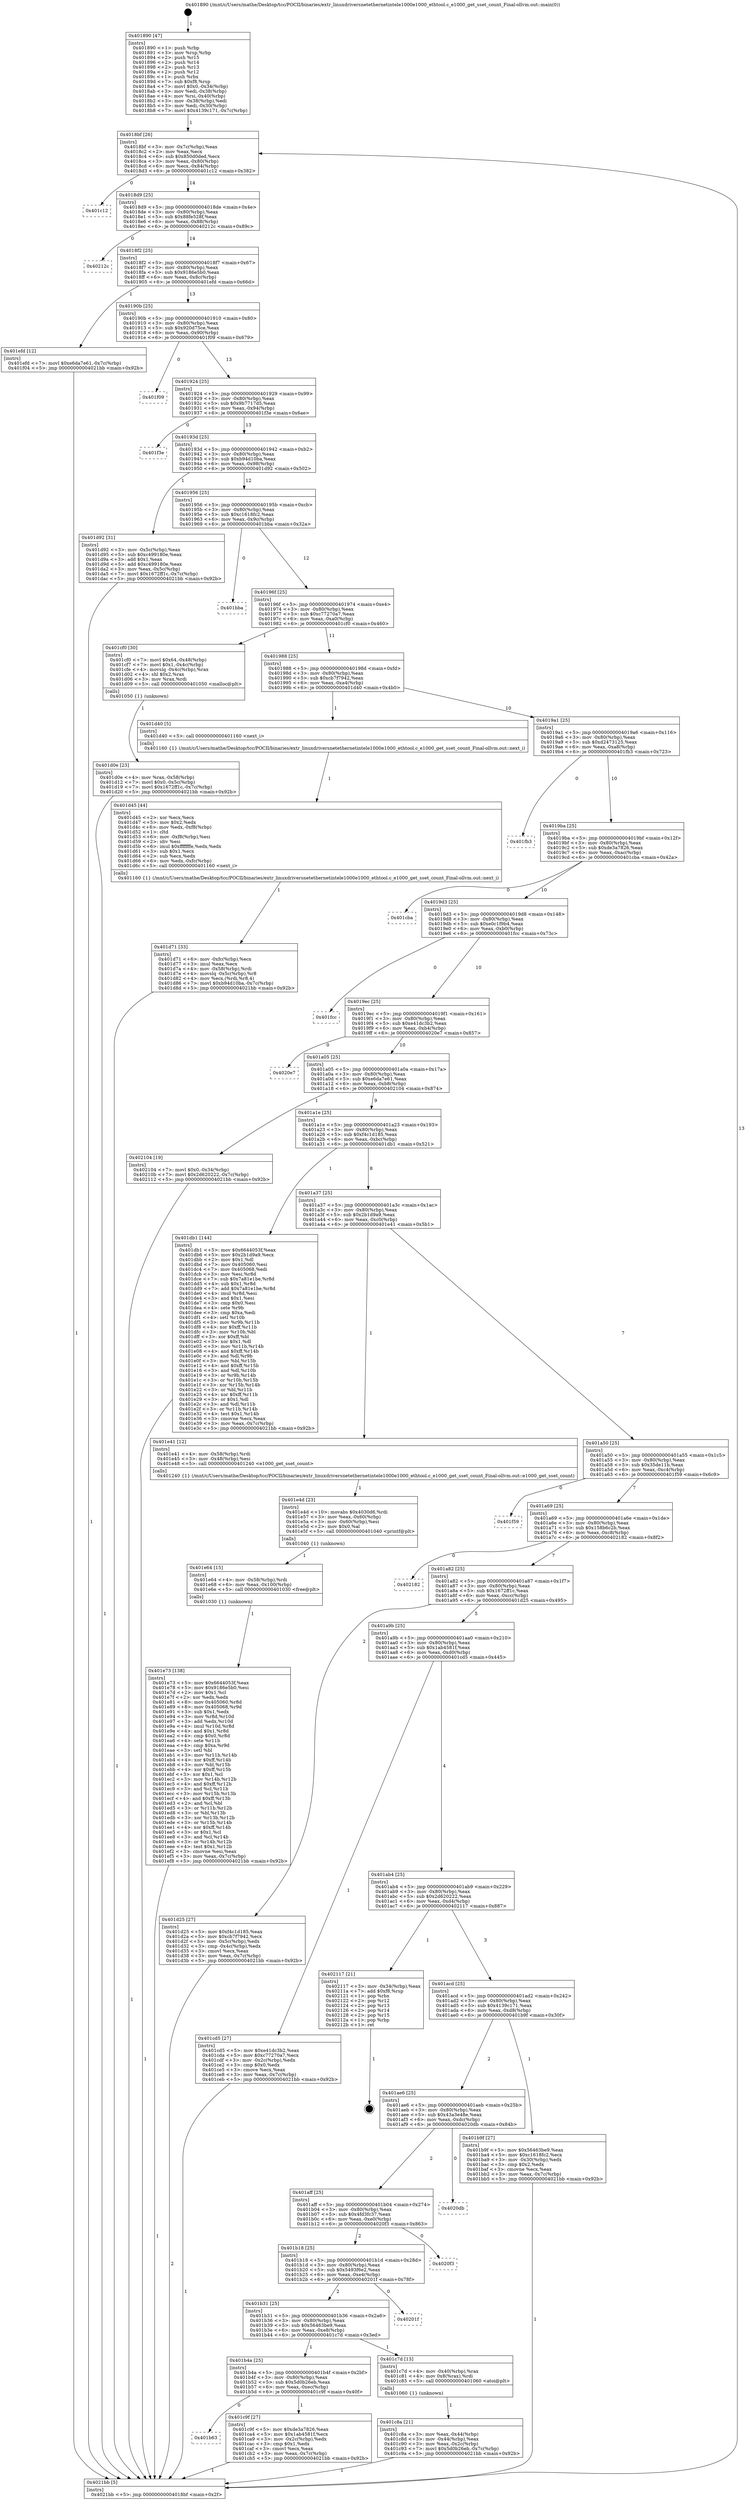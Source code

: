 digraph "0x401890" {
  label = "0x401890 (/mnt/c/Users/mathe/Desktop/tcc/POCII/binaries/extr_linuxdriversnetethernetintele1000e1000_ethtool.c_e1000_get_sset_count_Final-ollvm.out::main(0))"
  labelloc = "t"
  node[shape=record]

  Entry [label="",width=0.3,height=0.3,shape=circle,fillcolor=black,style=filled]
  "0x4018bf" [label="{
     0x4018bf [26]\l
     | [instrs]\l
     &nbsp;&nbsp;0x4018bf \<+3\>: mov -0x7c(%rbp),%eax\l
     &nbsp;&nbsp;0x4018c2 \<+2\>: mov %eax,%ecx\l
     &nbsp;&nbsp;0x4018c4 \<+6\>: sub $0x850d0ded,%ecx\l
     &nbsp;&nbsp;0x4018ca \<+3\>: mov %eax,-0x80(%rbp)\l
     &nbsp;&nbsp;0x4018cd \<+6\>: mov %ecx,-0x84(%rbp)\l
     &nbsp;&nbsp;0x4018d3 \<+6\>: je 0000000000401c12 \<main+0x382\>\l
  }"]
  "0x401c12" [label="{
     0x401c12\l
  }", style=dashed]
  "0x4018d9" [label="{
     0x4018d9 [25]\l
     | [instrs]\l
     &nbsp;&nbsp;0x4018d9 \<+5\>: jmp 00000000004018de \<main+0x4e\>\l
     &nbsp;&nbsp;0x4018de \<+3\>: mov -0x80(%rbp),%eax\l
     &nbsp;&nbsp;0x4018e1 \<+5\>: sub $0x88fe528f,%eax\l
     &nbsp;&nbsp;0x4018e6 \<+6\>: mov %eax,-0x88(%rbp)\l
     &nbsp;&nbsp;0x4018ec \<+6\>: je 000000000040212c \<main+0x89c\>\l
  }"]
  Exit [label="",width=0.3,height=0.3,shape=circle,fillcolor=black,style=filled,peripheries=2]
  "0x40212c" [label="{
     0x40212c\l
  }", style=dashed]
  "0x4018f2" [label="{
     0x4018f2 [25]\l
     | [instrs]\l
     &nbsp;&nbsp;0x4018f2 \<+5\>: jmp 00000000004018f7 \<main+0x67\>\l
     &nbsp;&nbsp;0x4018f7 \<+3\>: mov -0x80(%rbp),%eax\l
     &nbsp;&nbsp;0x4018fa \<+5\>: sub $0x9186e5b0,%eax\l
     &nbsp;&nbsp;0x4018ff \<+6\>: mov %eax,-0x8c(%rbp)\l
     &nbsp;&nbsp;0x401905 \<+6\>: je 0000000000401efd \<main+0x66d\>\l
  }"]
  "0x401e73" [label="{
     0x401e73 [138]\l
     | [instrs]\l
     &nbsp;&nbsp;0x401e73 \<+5\>: mov $0x6644053f,%eax\l
     &nbsp;&nbsp;0x401e78 \<+5\>: mov $0x9186e5b0,%esi\l
     &nbsp;&nbsp;0x401e7d \<+2\>: mov $0x1,%cl\l
     &nbsp;&nbsp;0x401e7f \<+2\>: xor %edx,%edx\l
     &nbsp;&nbsp;0x401e81 \<+8\>: mov 0x405060,%r8d\l
     &nbsp;&nbsp;0x401e89 \<+8\>: mov 0x405068,%r9d\l
     &nbsp;&nbsp;0x401e91 \<+3\>: sub $0x1,%edx\l
     &nbsp;&nbsp;0x401e94 \<+3\>: mov %r8d,%r10d\l
     &nbsp;&nbsp;0x401e97 \<+3\>: add %edx,%r10d\l
     &nbsp;&nbsp;0x401e9a \<+4\>: imul %r10d,%r8d\l
     &nbsp;&nbsp;0x401e9e \<+4\>: and $0x1,%r8d\l
     &nbsp;&nbsp;0x401ea2 \<+4\>: cmp $0x0,%r8d\l
     &nbsp;&nbsp;0x401ea6 \<+4\>: sete %r11b\l
     &nbsp;&nbsp;0x401eaa \<+4\>: cmp $0xa,%r9d\l
     &nbsp;&nbsp;0x401eae \<+3\>: setl %bl\l
     &nbsp;&nbsp;0x401eb1 \<+3\>: mov %r11b,%r14b\l
     &nbsp;&nbsp;0x401eb4 \<+4\>: xor $0xff,%r14b\l
     &nbsp;&nbsp;0x401eb8 \<+3\>: mov %bl,%r15b\l
     &nbsp;&nbsp;0x401ebb \<+4\>: xor $0xff,%r15b\l
     &nbsp;&nbsp;0x401ebf \<+3\>: xor $0x1,%cl\l
     &nbsp;&nbsp;0x401ec2 \<+3\>: mov %r14b,%r12b\l
     &nbsp;&nbsp;0x401ec5 \<+4\>: and $0xff,%r12b\l
     &nbsp;&nbsp;0x401ec9 \<+3\>: and %cl,%r11b\l
     &nbsp;&nbsp;0x401ecc \<+3\>: mov %r15b,%r13b\l
     &nbsp;&nbsp;0x401ecf \<+4\>: and $0xff,%r13b\l
     &nbsp;&nbsp;0x401ed3 \<+2\>: and %cl,%bl\l
     &nbsp;&nbsp;0x401ed5 \<+3\>: or %r11b,%r12b\l
     &nbsp;&nbsp;0x401ed8 \<+3\>: or %bl,%r13b\l
     &nbsp;&nbsp;0x401edb \<+3\>: xor %r13b,%r12b\l
     &nbsp;&nbsp;0x401ede \<+3\>: or %r15b,%r14b\l
     &nbsp;&nbsp;0x401ee1 \<+4\>: xor $0xff,%r14b\l
     &nbsp;&nbsp;0x401ee5 \<+3\>: or $0x1,%cl\l
     &nbsp;&nbsp;0x401ee8 \<+3\>: and %cl,%r14b\l
     &nbsp;&nbsp;0x401eeb \<+3\>: or %r14b,%r12b\l
     &nbsp;&nbsp;0x401eee \<+4\>: test $0x1,%r12b\l
     &nbsp;&nbsp;0x401ef2 \<+3\>: cmovne %esi,%eax\l
     &nbsp;&nbsp;0x401ef5 \<+3\>: mov %eax,-0x7c(%rbp)\l
     &nbsp;&nbsp;0x401ef8 \<+5\>: jmp 00000000004021bb \<main+0x92b\>\l
  }"]
  "0x401efd" [label="{
     0x401efd [12]\l
     | [instrs]\l
     &nbsp;&nbsp;0x401efd \<+7\>: movl $0xe6da7e61,-0x7c(%rbp)\l
     &nbsp;&nbsp;0x401f04 \<+5\>: jmp 00000000004021bb \<main+0x92b\>\l
  }"]
  "0x40190b" [label="{
     0x40190b [25]\l
     | [instrs]\l
     &nbsp;&nbsp;0x40190b \<+5\>: jmp 0000000000401910 \<main+0x80\>\l
     &nbsp;&nbsp;0x401910 \<+3\>: mov -0x80(%rbp),%eax\l
     &nbsp;&nbsp;0x401913 \<+5\>: sub $0x920d75ce,%eax\l
     &nbsp;&nbsp;0x401918 \<+6\>: mov %eax,-0x90(%rbp)\l
     &nbsp;&nbsp;0x40191e \<+6\>: je 0000000000401f09 \<main+0x679\>\l
  }"]
  "0x401e64" [label="{
     0x401e64 [15]\l
     | [instrs]\l
     &nbsp;&nbsp;0x401e64 \<+4\>: mov -0x58(%rbp),%rdi\l
     &nbsp;&nbsp;0x401e68 \<+6\>: mov %eax,-0x100(%rbp)\l
     &nbsp;&nbsp;0x401e6e \<+5\>: call 0000000000401030 \<free@plt\>\l
     | [calls]\l
     &nbsp;&nbsp;0x401030 \{1\} (unknown)\l
  }"]
  "0x401f09" [label="{
     0x401f09\l
  }", style=dashed]
  "0x401924" [label="{
     0x401924 [25]\l
     | [instrs]\l
     &nbsp;&nbsp;0x401924 \<+5\>: jmp 0000000000401929 \<main+0x99\>\l
     &nbsp;&nbsp;0x401929 \<+3\>: mov -0x80(%rbp),%eax\l
     &nbsp;&nbsp;0x40192c \<+5\>: sub $0x9b7717d5,%eax\l
     &nbsp;&nbsp;0x401931 \<+6\>: mov %eax,-0x94(%rbp)\l
     &nbsp;&nbsp;0x401937 \<+6\>: je 0000000000401f3e \<main+0x6ae\>\l
  }"]
  "0x401e4d" [label="{
     0x401e4d [23]\l
     | [instrs]\l
     &nbsp;&nbsp;0x401e4d \<+10\>: movabs $0x4030d6,%rdi\l
     &nbsp;&nbsp;0x401e57 \<+3\>: mov %eax,-0x60(%rbp)\l
     &nbsp;&nbsp;0x401e5a \<+3\>: mov -0x60(%rbp),%esi\l
     &nbsp;&nbsp;0x401e5d \<+2\>: mov $0x0,%al\l
     &nbsp;&nbsp;0x401e5f \<+5\>: call 0000000000401040 \<printf@plt\>\l
     | [calls]\l
     &nbsp;&nbsp;0x401040 \{1\} (unknown)\l
  }"]
  "0x401f3e" [label="{
     0x401f3e\l
  }", style=dashed]
  "0x40193d" [label="{
     0x40193d [25]\l
     | [instrs]\l
     &nbsp;&nbsp;0x40193d \<+5\>: jmp 0000000000401942 \<main+0xb2\>\l
     &nbsp;&nbsp;0x401942 \<+3\>: mov -0x80(%rbp),%eax\l
     &nbsp;&nbsp;0x401945 \<+5\>: sub $0xb94d10ba,%eax\l
     &nbsp;&nbsp;0x40194a \<+6\>: mov %eax,-0x98(%rbp)\l
     &nbsp;&nbsp;0x401950 \<+6\>: je 0000000000401d92 \<main+0x502\>\l
  }"]
  "0x401d71" [label="{
     0x401d71 [33]\l
     | [instrs]\l
     &nbsp;&nbsp;0x401d71 \<+6\>: mov -0xfc(%rbp),%ecx\l
     &nbsp;&nbsp;0x401d77 \<+3\>: imul %eax,%ecx\l
     &nbsp;&nbsp;0x401d7a \<+4\>: mov -0x58(%rbp),%rdi\l
     &nbsp;&nbsp;0x401d7e \<+4\>: movslq -0x5c(%rbp),%r8\l
     &nbsp;&nbsp;0x401d82 \<+4\>: mov %ecx,(%rdi,%r8,4)\l
     &nbsp;&nbsp;0x401d86 \<+7\>: movl $0xb94d10ba,-0x7c(%rbp)\l
     &nbsp;&nbsp;0x401d8d \<+5\>: jmp 00000000004021bb \<main+0x92b\>\l
  }"]
  "0x401d92" [label="{
     0x401d92 [31]\l
     | [instrs]\l
     &nbsp;&nbsp;0x401d92 \<+3\>: mov -0x5c(%rbp),%eax\l
     &nbsp;&nbsp;0x401d95 \<+5\>: sub $0xc499180e,%eax\l
     &nbsp;&nbsp;0x401d9a \<+3\>: add $0x1,%eax\l
     &nbsp;&nbsp;0x401d9d \<+5\>: add $0xc499180e,%eax\l
     &nbsp;&nbsp;0x401da2 \<+3\>: mov %eax,-0x5c(%rbp)\l
     &nbsp;&nbsp;0x401da5 \<+7\>: movl $0x1672ff1c,-0x7c(%rbp)\l
     &nbsp;&nbsp;0x401dac \<+5\>: jmp 00000000004021bb \<main+0x92b\>\l
  }"]
  "0x401956" [label="{
     0x401956 [25]\l
     | [instrs]\l
     &nbsp;&nbsp;0x401956 \<+5\>: jmp 000000000040195b \<main+0xcb\>\l
     &nbsp;&nbsp;0x40195b \<+3\>: mov -0x80(%rbp),%eax\l
     &nbsp;&nbsp;0x40195e \<+5\>: sub $0xc1618fc2,%eax\l
     &nbsp;&nbsp;0x401963 \<+6\>: mov %eax,-0x9c(%rbp)\l
     &nbsp;&nbsp;0x401969 \<+6\>: je 0000000000401bba \<main+0x32a\>\l
  }"]
  "0x401d45" [label="{
     0x401d45 [44]\l
     | [instrs]\l
     &nbsp;&nbsp;0x401d45 \<+2\>: xor %ecx,%ecx\l
     &nbsp;&nbsp;0x401d47 \<+5\>: mov $0x2,%edx\l
     &nbsp;&nbsp;0x401d4c \<+6\>: mov %edx,-0xf8(%rbp)\l
     &nbsp;&nbsp;0x401d52 \<+1\>: cltd\l
     &nbsp;&nbsp;0x401d53 \<+6\>: mov -0xf8(%rbp),%esi\l
     &nbsp;&nbsp;0x401d59 \<+2\>: idiv %esi\l
     &nbsp;&nbsp;0x401d5b \<+6\>: imul $0xfffffffe,%edx,%edx\l
     &nbsp;&nbsp;0x401d61 \<+3\>: sub $0x1,%ecx\l
     &nbsp;&nbsp;0x401d64 \<+2\>: sub %ecx,%edx\l
     &nbsp;&nbsp;0x401d66 \<+6\>: mov %edx,-0xfc(%rbp)\l
     &nbsp;&nbsp;0x401d6c \<+5\>: call 0000000000401160 \<next_i\>\l
     | [calls]\l
     &nbsp;&nbsp;0x401160 \{1\} (/mnt/c/Users/mathe/Desktop/tcc/POCII/binaries/extr_linuxdriversnetethernetintele1000e1000_ethtool.c_e1000_get_sset_count_Final-ollvm.out::next_i)\l
  }"]
  "0x401bba" [label="{
     0x401bba\l
  }", style=dashed]
  "0x40196f" [label="{
     0x40196f [25]\l
     | [instrs]\l
     &nbsp;&nbsp;0x40196f \<+5\>: jmp 0000000000401974 \<main+0xe4\>\l
     &nbsp;&nbsp;0x401974 \<+3\>: mov -0x80(%rbp),%eax\l
     &nbsp;&nbsp;0x401977 \<+5\>: sub $0xc77270a7,%eax\l
     &nbsp;&nbsp;0x40197c \<+6\>: mov %eax,-0xa0(%rbp)\l
     &nbsp;&nbsp;0x401982 \<+6\>: je 0000000000401cf0 \<main+0x460\>\l
  }"]
  "0x401d0e" [label="{
     0x401d0e [23]\l
     | [instrs]\l
     &nbsp;&nbsp;0x401d0e \<+4\>: mov %rax,-0x58(%rbp)\l
     &nbsp;&nbsp;0x401d12 \<+7\>: movl $0x0,-0x5c(%rbp)\l
     &nbsp;&nbsp;0x401d19 \<+7\>: movl $0x1672ff1c,-0x7c(%rbp)\l
     &nbsp;&nbsp;0x401d20 \<+5\>: jmp 00000000004021bb \<main+0x92b\>\l
  }"]
  "0x401cf0" [label="{
     0x401cf0 [30]\l
     | [instrs]\l
     &nbsp;&nbsp;0x401cf0 \<+7\>: movl $0x64,-0x48(%rbp)\l
     &nbsp;&nbsp;0x401cf7 \<+7\>: movl $0x1,-0x4c(%rbp)\l
     &nbsp;&nbsp;0x401cfe \<+4\>: movslq -0x4c(%rbp),%rax\l
     &nbsp;&nbsp;0x401d02 \<+4\>: shl $0x2,%rax\l
     &nbsp;&nbsp;0x401d06 \<+3\>: mov %rax,%rdi\l
     &nbsp;&nbsp;0x401d09 \<+5\>: call 0000000000401050 \<malloc@plt\>\l
     | [calls]\l
     &nbsp;&nbsp;0x401050 \{1\} (unknown)\l
  }"]
  "0x401988" [label="{
     0x401988 [25]\l
     | [instrs]\l
     &nbsp;&nbsp;0x401988 \<+5\>: jmp 000000000040198d \<main+0xfd\>\l
     &nbsp;&nbsp;0x40198d \<+3\>: mov -0x80(%rbp),%eax\l
     &nbsp;&nbsp;0x401990 \<+5\>: sub $0xcb7f7942,%eax\l
     &nbsp;&nbsp;0x401995 \<+6\>: mov %eax,-0xa4(%rbp)\l
     &nbsp;&nbsp;0x40199b \<+6\>: je 0000000000401d40 \<main+0x4b0\>\l
  }"]
  "0x401b63" [label="{
     0x401b63\l
  }", style=dashed]
  "0x401d40" [label="{
     0x401d40 [5]\l
     | [instrs]\l
     &nbsp;&nbsp;0x401d40 \<+5\>: call 0000000000401160 \<next_i\>\l
     | [calls]\l
     &nbsp;&nbsp;0x401160 \{1\} (/mnt/c/Users/mathe/Desktop/tcc/POCII/binaries/extr_linuxdriversnetethernetintele1000e1000_ethtool.c_e1000_get_sset_count_Final-ollvm.out::next_i)\l
  }"]
  "0x4019a1" [label="{
     0x4019a1 [25]\l
     | [instrs]\l
     &nbsp;&nbsp;0x4019a1 \<+5\>: jmp 00000000004019a6 \<main+0x116\>\l
     &nbsp;&nbsp;0x4019a6 \<+3\>: mov -0x80(%rbp),%eax\l
     &nbsp;&nbsp;0x4019a9 \<+5\>: sub $0xd2473125,%eax\l
     &nbsp;&nbsp;0x4019ae \<+6\>: mov %eax,-0xa8(%rbp)\l
     &nbsp;&nbsp;0x4019b4 \<+6\>: je 0000000000401fb3 \<main+0x723\>\l
  }"]
  "0x401c9f" [label="{
     0x401c9f [27]\l
     | [instrs]\l
     &nbsp;&nbsp;0x401c9f \<+5\>: mov $0xde3a7826,%eax\l
     &nbsp;&nbsp;0x401ca4 \<+5\>: mov $0x1ab4581f,%ecx\l
     &nbsp;&nbsp;0x401ca9 \<+3\>: mov -0x2c(%rbp),%edx\l
     &nbsp;&nbsp;0x401cac \<+3\>: cmp $0x1,%edx\l
     &nbsp;&nbsp;0x401caf \<+3\>: cmovl %ecx,%eax\l
     &nbsp;&nbsp;0x401cb2 \<+3\>: mov %eax,-0x7c(%rbp)\l
     &nbsp;&nbsp;0x401cb5 \<+5\>: jmp 00000000004021bb \<main+0x92b\>\l
  }"]
  "0x401fb3" [label="{
     0x401fb3\l
  }", style=dashed]
  "0x4019ba" [label="{
     0x4019ba [25]\l
     | [instrs]\l
     &nbsp;&nbsp;0x4019ba \<+5\>: jmp 00000000004019bf \<main+0x12f\>\l
     &nbsp;&nbsp;0x4019bf \<+3\>: mov -0x80(%rbp),%eax\l
     &nbsp;&nbsp;0x4019c2 \<+5\>: sub $0xde3a7826,%eax\l
     &nbsp;&nbsp;0x4019c7 \<+6\>: mov %eax,-0xac(%rbp)\l
     &nbsp;&nbsp;0x4019cd \<+6\>: je 0000000000401cba \<main+0x42a\>\l
  }"]
  "0x401c8a" [label="{
     0x401c8a [21]\l
     | [instrs]\l
     &nbsp;&nbsp;0x401c8a \<+3\>: mov %eax,-0x44(%rbp)\l
     &nbsp;&nbsp;0x401c8d \<+3\>: mov -0x44(%rbp),%eax\l
     &nbsp;&nbsp;0x401c90 \<+3\>: mov %eax,-0x2c(%rbp)\l
     &nbsp;&nbsp;0x401c93 \<+7\>: movl $0x5d0b26eb,-0x7c(%rbp)\l
     &nbsp;&nbsp;0x401c9a \<+5\>: jmp 00000000004021bb \<main+0x92b\>\l
  }"]
  "0x401cba" [label="{
     0x401cba\l
  }", style=dashed]
  "0x4019d3" [label="{
     0x4019d3 [25]\l
     | [instrs]\l
     &nbsp;&nbsp;0x4019d3 \<+5\>: jmp 00000000004019d8 \<main+0x148\>\l
     &nbsp;&nbsp;0x4019d8 \<+3\>: mov -0x80(%rbp),%eax\l
     &nbsp;&nbsp;0x4019db \<+5\>: sub $0xe0c1f9b4,%eax\l
     &nbsp;&nbsp;0x4019e0 \<+6\>: mov %eax,-0xb0(%rbp)\l
     &nbsp;&nbsp;0x4019e6 \<+6\>: je 0000000000401fcc \<main+0x73c\>\l
  }"]
  "0x401b4a" [label="{
     0x401b4a [25]\l
     | [instrs]\l
     &nbsp;&nbsp;0x401b4a \<+5\>: jmp 0000000000401b4f \<main+0x2bf\>\l
     &nbsp;&nbsp;0x401b4f \<+3\>: mov -0x80(%rbp),%eax\l
     &nbsp;&nbsp;0x401b52 \<+5\>: sub $0x5d0b26eb,%eax\l
     &nbsp;&nbsp;0x401b57 \<+6\>: mov %eax,-0xec(%rbp)\l
     &nbsp;&nbsp;0x401b5d \<+6\>: je 0000000000401c9f \<main+0x40f\>\l
  }"]
  "0x401fcc" [label="{
     0x401fcc\l
  }", style=dashed]
  "0x4019ec" [label="{
     0x4019ec [25]\l
     | [instrs]\l
     &nbsp;&nbsp;0x4019ec \<+5\>: jmp 00000000004019f1 \<main+0x161\>\l
     &nbsp;&nbsp;0x4019f1 \<+3\>: mov -0x80(%rbp),%eax\l
     &nbsp;&nbsp;0x4019f4 \<+5\>: sub $0xe41dc3b2,%eax\l
     &nbsp;&nbsp;0x4019f9 \<+6\>: mov %eax,-0xb4(%rbp)\l
     &nbsp;&nbsp;0x4019ff \<+6\>: je 00000000004020e7 \<main+0x857\>\l
  }"]
  "0x401c7d" [label="{
     0x401c7d [13]\l
     | [instrs]\l
     &nbsp;&nbsp;0x401c7d \<+4\>: mov -0x40(%rbp),%rax\l
     &nbsp;&nbsp;0x401c81 \<+4\>: mov 0x8(%rax),%rdi\l
     &nbsp;&nbsp;0x401c85 \<+5\>: call 0000000000401060 \<atoi@plt\>\l
     | [calls]\l
     &nbsp;&nbsp;0x401060 \{1\} (unknown)\l
  }"]
  "0x4020e7" [label="{
     0x4020e7\l
  }", style=dashed]
  "0x401a05" [label="{
     0x401a05 [25]\l
     | [instrs]\l
     &nbsp;&nbsp;0x401a05 \<+5\>: jmp 0000000000401a0a \<main+0x17a\>\l
     &nbsp;&nbsp;0x401a0a \<+3\>: mov -0x80(%rbp),%eax\l
     &nbsp;&nbsp;0x401a0d \<+5\>: sub $0xe6da7e61,%eax\l
     &nbsp;&nbsp;0x401a12 \<+6\>: mov %eax,-0xb8(%rbp)\l
     &nbsp;&nbsp;0x401a18 \<+6\>: je 0000000000402104 \<main+0x874\>\l
  }"]
  "0x401b31" [label="{
     0x401b31 [25]\l
     | [instrs]\l
     &nbsp;&nbsp;0x401b31 \<+5\>: jmp 0000000000401b36 \<main+0x2a6\>\l
     &nbsp;&nbsp;0x401b36 \<+3\>: mov -0x80(%rbp),%eax\l
     &nbsp;&nbsp;0x401b39 \<+5\>: sub $0x56463be9,%eax\l
     &nbsp;&nbsp;0x401b3e \<+6\>: mov %eax,-0xe8(%rbp)\l
     &nbsp;&nbsp;0x401b44 \<+6\>: je 0000000000401c7d \<main+0x3ed\>\l
  }"]
  "0x402104" [label="{
     0x402104 [19]\l
     | [instrs]\l
     &nbsp;&nbsp;0x402104 \<+7\>: movl $0x0,-0x34(%rbp)\l
     &nbsp;&nbsp;0x40210b \<+7\>: movl $0x2d620222,-0x7c(%rbp)\l
     &nbsp;&nbsp;0x402112 \<+5\>: jmp 00000000004021bb \<main+0x92b\>\l
  }"]
  "0x401a1e" [label="{
     0x401a1e [25]\l
     | [instrs]\l
     &nbsp;&nbsp;0x401a1e \<+5\>: jmp 0000000000401a23 \<main+0x193\>\l
     &nbsp;&nbsp;0x401a23 \<+3\>: mov -0x80(%rbp),%eax\l
     &nbsp;&nbsp;0x401a26 \<+5\>: sub $0xf4c1d185,%eax\l
     &nbsp;&nbsp;0x401a2b \<+6\>: mov %eax,-0xbc(%rbp)\l
     &nbsp;&nbsp;0x401a31 \<+6\>: je 0000000000401db1 \<main+0x521\>\l
  }"]
  "0x40201f" [label="{
     0x40201f\l
  }", style=dashed]
  "0x401db1" [label="{
     0x401db1 [144]\l
     | [instrs]\l
     &nbsp;&nbsp;0x401db1 \<+5\>: mov $0x6644053f,%eax\l
     &nbsp;&nbsp;0x401db6 \<+5\>: mov $0x2b1d9a9,%ecx\l
     &nbsp;&nbsp;0x401dbb \<+2\>: mov $0x1,%dl\l
     &nbsp;&nbsp;0x401dbd \<+7\>: mov 0x405060,%esi\l
     &nbsp;&nbsp;0x401dc4 \<+7\>: mov 0x405068,%edi\l
     &nbsp;&nbsp;0x401dcb \<+3\>: mov %esi,%r8d\l
     &nbsp;&nbsp;0x401dce \<+7\>: sub $0x7a81e1be,%r8d\l
     &nbsp;&nbsp;0x401dd5 \<+4\>: sub $0x1,%r8d\l
     &nbsp;&nbsp;0x401dd9 \<+7\>: add $0x7a81e1be,%r8d\l
     &nbsp;&nbsp;0x401de0 \<+4\>: imul %r8d,%esi\l
     &nbsp;&nbsp;0x401de4 \<+3\>: and $0x1,%esi\l
     &nbsp;&nbsp;0x401de7 \<+3\>: cmp $0x0,%esi\l
     &nbsp;&nbsp;0x401dea \<+4\>: sete %r9b\l
     &nbsp;&nbsp;0x401dee \<+3\>: cmp $0xa,%edi\l
     &nbsp;&nbsp;0x401df1 \<+4\>: setl %r10b\l
     &nbsp;&nbsp;0x401df5 \<+3\>: mov %r9b,%r11b\l
     &nbsp;&nbsp;0x401df8 \<+4\>: xor $0xff,%r11b\l
     &nbsp;&nbsp;0x401dfc \<+3\>: mov %r10b,%bl\l
     &nbsp;&nbsp;0x401dff \<+3\>: xor $0xff,%bl\l
     &nbsp;&nbsp;0x401e02 \<+3\>: xor $0x1,%dl\l
     &nbsp;&nbsp;0x401e05 \<+3\>: mov %r11b,%r14b\l
     &nbsp;&nbsp;0x401e08 \<+4\>: and $0xff,%r14b\l
     &nbsp;&nbsp;0x401e0c \<+3\>: and %dl,%r9b\l
     &nbsp;&nbsp;0x401e0f \<+3\>: mov %bl,%r15b\l
     &nbsp;&nbsp;0x401e12 \<+4\>: and $0xff,%r15b\l
     &nbsp;&nbsp;0x401e16 \<+3\>: and %dl,%r10b\l
     &nbsp;&nbsp;0x401e19 \<+3\>: or %r9b,%r14b\l
     &nbsp;&nbsp;0x401e1c \<+3\>: or %r10b,%r15b\l
     &nbsp;&nbsp;0x401e1f \<+3\>: xor %r15b,%r14b\l
     &nbsp;&nbsp;0x401e22 \<+3\>: or %bl,%r11b\l
     &nbsp;&nbsp;0x401e25 \<+4\>: xor $0xff,%r11b\l
     &nbsp;&nbsp;0x401e29 \<+3\>: or $0x1,%dl\l
     &nbsp;&nbsp;0x401e2c \<+3\>: and %dl,%r11b\l
     &nbsp;&nbsp;0x401e2f \<+3\>: or %r11b,%r14b\l
     &nbsp;&nbsp;0x401e32 \<+4\>: test $0x1,%r14b\l
     &nbsp;&nbsp;0x401e36 \<+3\>: cmovne %ecx,%eax\l
     &nbsp;&nbsp;0x401e39 \<+3\>: mov %eax,-0x7c(%rbp)\l
     &nbsp;&nbsp;0x401e3c \<+5\>: jmp 00000000004021bb \<main+0x92b\>\l
  }"]
  "0x401a37" [label="{
     0x401a37 [25]\l
     | [instrs]\l
     &nbsp;&nbsp;0x401a37 \<+5\>: jmp 0000000000401a3c \<main+0x1ac\>\l
     &nbsp;&nbsp;0x401a3c \<+3\>: mov -0x80(%rbp),%eax\l
     &nbsp;&nbsp;0x401a3f \<+5\>: sub $0x2b1d9a9,%eax\l
     &nbsp;&nbsp;0x401a44 \<+6\>: mov %eax,-0xc0(%rbp)\l
     &nbsp;&nbsp;0x401a4a \<+6\>: je 0000000000401e41 \<main+0x5b1\>\l
  }"]
  "0x401b18" [label="{
     0x401b18 [25]\l
     | [instrs]\l
     &nbsp;&nbsp;0x401b18 \<+5\>: jmp 0000000000401b1d \<main+0x28d\>\l
     &nbsp;&nbsp;0x401b1d \<+3\>: mov -0x80(%rbp),%eax\l
     &nbsp;&nbsp;0x401b20 \<+5\>: sub $0x5493f6e2,%eax\l
     &nbsp;&nbsp;0x401b25 \<+6\>: mov %eax,-0xe4(%rbp)\l
     &nbsp;&nbsp;0x401b2b \<+6\>: je 000000000040201f \<main+0x78f\>\l
  }"]
  "0x401e41" [label="{
     0x401e41 [12]\l
     | [instrs]\l
     &nbsp;&nbsp;0x401e41 \<+4\>: mov -0x58(%rbp),%rdi\l
     &nbsp;&nbsp;0x401e45 \<+3\>: mov -0x48(%rbp),%esi\l
     &nbsp;&nbsp;0x401e48 \<+5\>: call 0000000000401240 \<e1000_get_sset_count\>\l
     | [calls]\l
     &nbsp;&nbsp;0x401240 \{1\} (/mnt/c/Users/mathe/Desktop/tcc/POCII/binaries/extr_linuxdriversnetethernetintele1000e1000_ethtool.c_e1000_get_sset_count_Final-ollvm.out::e1000_get_sset_count)\l
  }"]
  "0x401a50" [label="{
     0x401a50 [25]\l
     | [instrs]\l
     &nbsp;&nbsp;0x401a50 \<+5\>: jmp 0000000000401a55 \<main+0x1c5\>\l
     &nbsp;&nbsp;0x401a55 \<+3\>: mov -0x80(%rbp),%eax\l
     &nbsp;&nbsp;0x401a58 \<+5\>: sub $0x35de11b,%eax\l
     &nbsp;&nbsp;0x401a5d \<+6\>: mov %eax,-0xc4(%rbp)\l
     &nbsp;&nbsp;0x401a63 \<+6\>: je 0000000000401f59 \<main+0x6c9\>\l
  }"]
  "0x4020f3" [label="{
     0x4020f3\l
  }", style=dashed]
  "0x401f59" [label="{
     0x401f59\l
  }", style=dashed]
  "0x401a69" [label="{
     0x401a69 [25]\l
     | [instrs]\l
     &nbsp;&nbsp;0x401a69 \<+5\>: jmp 0000000000401a6e \<main+0x1de\>\l
     &nbsp;&nbsp;0x401a6e \<+3\>: mov -0x80(%rbp),%eax\l
     &nbsp;&nbsp;0x401a71 \<+5\>: sub $0x158b6c2b,%eax\l
     &nbsp;&nbsp;0x401a76 \<+6\>: mov %eax,-0xc8(%rbp)\l
     &nbsp;&nbsp;0x401a7c \<+6\>: je 0000000000402182 \<main+0x8f2\>\l
  }"]
  "0x401aff" [label="{
     0x401aff [25]\l
     | [instrs]\l
     &nbsp;&nbsp;0x401aff \<+5\>: jmp 0000000000401b04 \<main+0x274\>\l
     &nbsp;&nbsp;0x401b04 \<+3\>: mov -0x80(%rbp),%eax\l
     &nbsp;&nbsp;0x401b07 \<+5\>: sub $0x4fd3fc37,%eax\l
     &nbsp;&nbsp;0x401b0c \<+6\>: mov %eax,-0xe0(%rbp)\l
     &nbsp;&nbsp;0x401b12 \<+6\>: je 00000000004020f3 \<main+0x863\>\l
  }"]
  "0x402182" [label="{
     0x402182\l
  }", style=dashed]
  "0x401a82" [label="{
     0x401a82 [25]\l
     | [instrs]\l
     &nbsp;&nbsp;0x401a82 \<+5\>: jmp 0000000000401a87 \<main+0x1f7\>\l
     &nbsp;&nbsp;0x401a87 \<+3\>: mov -0x80(%rbp),%eax\l
     &nbsp;&nbsp;0x401a8a \<+5\>: sub $0x1672ff1c,%eax\l
     &nbsp;&nbsp;0x401a8f \<+6\>: mov %eax,-0xcc(%rbp)\l
     &nbsp;&nbsp;0x401a95 \<+6\>: je 0000000000401d25 \<main+0x495\>\l
  }"]
  "0x4020db" [label="{
     0x4020db\l
  }", style=dashed]
  "0x401d25" [label="{
     0x401d25 [27]\l
     | [instrs]\l
     &nbsp;&nbsp;0x401d25 \<+5\>: mov $0xf4c1d185,%eax\l
     &nbsp;&nbsp;0x401d2a \<+5\>: mov $0xcb7f7942,%ecx\l
     &nbsp;&nbsp;0x401d2f \<+3\>: mov -0x5c(%rbp),%edx\l
     &nbsp;&nbsp;0x401d32 \<+3\>: cmp -0x4c(%rbp),%edx\l
     &nbsp;&nbsp;0x401d35 \<+3\>: cmovl %ecx,%eax\l
     &nbsp;&nbsp;0x401d38 \<+3\>: mov %eax,-0x7c(%rbp)\l
     &nbsp;&nbsp;0x401d3b \<+5\>: jmp 00000000004021bb \<main+0x92b\>\l
  }"]
  "0x401a9b" [label="{
     0x401a9b [25]\l
     | [instrs]\l
     &nbsp;&nbsp;0x401a9b \<+5\>: jmp 0000000000401aa0 \<main+0x210\>\l
     &nbsp;&nbsp;0x401aa0 \<+3\>: mov -0x80(%rbp),%eax\l
     &nbsp;&nbsp;0x401aa3 \<+5\>: sub $0x1ab4581f,%eax\l
     &nbsp;&nbsp;0x401aa8 \<+6\>: mov %eax,-0xd0(%rbp)\l
     &nbsp;&nbsp;0x401aae \<+6\>: je 0000000000401cd5 \<main+0x445\>\l
  }"]
  "0x401890" [label="{
     0x401890 [47]\l
     | [instrs]\l
     &nbsp;&nbsp;0x401890 \<+1\>: push %rbp\l
     &nbsp;&nbsp;0x401891 \<+3\>: mov %rsp,%rbp\l
     &nbsp;&nbsp;0x401894 \<+2\>: push %r15\l
     &nbsp;&nbsp;0x401896 \<+2\>: push %r14\l
     &nbsp;&nbsp;0x401898 \<+2\>: push %r13\l
     &nbsp;&nbsp;0x40189a \<+2\>: push %r12\l
     &nbsp;&nbsp;0x40189c \<+1\>: push %rbx\l
     &nbsp;&nbsp;0x40189d \<+7\>: sub $0xf8,%rsp\l
     &nbsp;&nbsp;0x4018a4 \<+7\>: movl $0x0,-0x34(%rbp)\l
     &nbsp;&nbsp;0x4018ab \<+3\>: mov %edi,-0x38(%rbp)\l
     &nbsp;&nbsp;0x4018ae \<+4\>: mov %rsi,-0x40(%rbp)\l
     &nbsp;&nbsp;0x4018b2 \<+3\>: mov -0x38(%rbp),%edi\l
     &nbsp;&nbsp;0x4018b5 \<+3\>: mov %edi,-0x30(%rbp)\l
     &nbsp;&nbsp;0x4018b8 \<+7\>: movl $0x4139c171,-0x7c(%rbp)\l
  }"]
  "0x401cd5" [label="{
     0x401cd5 [27]\l
     | [instrs]\l
     &nbsp;&nbsp;0x401cd5 \<+5\>: mov $0xe41dc3b2,%eax\l
     &nbsp;&nbsp;0x401cda \<+5\>: mov $0xc77270a7,%ecx\l
     &nbsp;&nbsp;0x401cdf \<+3\>: mov -0x2c(%rbp),%edx\l
     &nbsp;&nbsp;0x401ce2 \<+3\>: cmp $0x0,%edx\l
     &nbsp;&nbsp;0x401ce5 \<+3\>: cmove %ecx,%eax\l
     &nbsp;&nbsp;0x401ce8 \<+3\>: mov %eax,-0x7c(%rbp)\l
     &nbsp;&nbsp;0x401ceb \<+5\>: jmp 00000000004021bb \<main+0x92b\>\l
  }"]
  "0x401ab4" [label="{
     0x401ab4 [25]\l
     | [instrs]\l
     &nbsp;&nbsp;0x401ab4 \<+5\>: jmp 0000000000401ab9 \<main+0x229\>\l
     &nbsp;&nbsp;0x401ab9 \<+3\>: mov -0x80(%rbp),%eax\l
     &nbsp;&nbsp;0x401abc \<+5\>: sub $0x2d620222,%eax\l
     &nbsp;&nbsp;0x401ac1 \<+6\>: mov %eax,-0xd4(%rbp)\l
     &nbsp;&nbsp;0x401ac7 \<+6\>: je 0000000000402117 \<main+0x887\>\l
  }"]
  "0x4021bb" [label="{
     0x4021bb [5]\l
     | [instrs]\l
     &nbsp;&nbsp;0x4021bb \<+5\>: jmp 00000000004018bf \<main+0x2f\>\l
  }"]
  "0x402117" [label="{
     0x402117 [21]\l
     | [instrs]\l
     &nbsp;&nbsp;0x402117 \<+3\>: mov -0x34(%rbp),%eax\l
     &nbsp;&nbsp;0x40211a \<+7\>: add $0xf8,%rsp\l
     &nbsp;&nbsp;0x402121 \<+1\>: pop %rbx\l
     &nbsp;&nbsp;0x402122 \<+2\>: pop %r12\l
     &nbsp;&nbsp;0x402124 \<+2\>: pop %r13\l
     &nbsp;&nbsp;0x402126 \<+2\>: pop %r14\l
     &nbsp;&nbsp;0x402128 \<+2\>: pop %r15\l
     &nbsp;&nbsp;0x40212a \<+1\>: pop %rbp\l
     &nbsp;&nbsp;0x40212b \<+1\>: ret\l
  }"]
  "0x401acd" [label="{
     0x401acd [25]\l
     | [instrs]\l
     &nbsp;&nbsp;0x401acd \<+5\>: jmp 0000000000401ad2 \<main+0x242\>\l
     &nbsp;&nbsp;0x401ad2 \<+3\>: mov -0x80(%rbp),%eax\l
     &nbsp;&nbsp;0x401ad5 \<+5\>: sub $0x4139c171,%eax\l
     &nbsp;&nbsp;0x401ada \<+6\>: mov %eax,-0xd8(%rbp)\l
     &nbsp;&nbsp;0x401ae0 \<+6\>: je 0000000000401b9f \<main+0x30f\>\l
  }"]
  "0x401ae6" [label="{
     0x401ae6 [25]\l
     | [instrs]\l
     &nbsp;&nbsp;0x401ae6 \<+5\>: jmp 0000000000401aeb \<main+0x25b\>\l
     &nbsp;&nbsp;0x401aeb \<+3\>: mov -0x80(%rbp),%eax\l
     &nbsp;&nbsp;0x401aee \<+5\>: sub $0x43a3e48e,%eax\l
     &nbsp;&nbsp;0x401af3 \<+6\>: mov %eax,-0xdc(%rbp)\l
     &nbsp;&nbsp;0x401af9 \<+6\>: je 00000000004020db \<main+0x84b\>\l
  }"]
  "0x401b9f" [label="{
     0x401b9f [27]\l
     | [instrs]\l
     &nbsp;&nbsp;0x401b9f \<+5\>: mov $0x56463be9,%eax\l
     &nbsp;&nbsp;0x401ba4 \<+5\>: mov $0xc1618fc2,%ecx\l
     &nbsp;&nbsp;0x401ba9 \<+3\>: mov -0x30(%rbp),%edx\l
     &nbsp;&nbsp;0x401bac \<+3\>: cmp $0x2,%edx\l
     &nbsp;&nbsp;0x401baf \<+3\>: cmovne %ecx,%eax\l
     &nbsp;&nbsp;0x401bb2 \<+3\>: mov %eax,-0x7c(%rbp)\l
     &nbsp;&nbsp;0x401bb5 \<+5\>: jmp 00000000004021bb \<main+0x92b\>\l
  }"]
  Entry -> "0x401890" [label=" 1"]
  "0x4018bf" -> "0x401c12" [label=" 0"]
  "0x4018bf" -> "0x4018d9" [label=" 14"]
  "0x402117" -> Exit [label=" 1"]
  "0x4018d9" -> "0x40212c" [label=" 0"]
  "0x4018d9" -> "0x4018f2" [label=" 14"]
  "0x402104" -> "0x4021bb" [label=" 1"]
  "0x4018f2" -> "0x401efd" [label=" 1"]
  "0x4018f2" -> "0x40190b" [label=" 13"]
  "0x401efd" -> "0x4021bb" [label=" 1"]
  "0x40190b" -> "0x401f09" [label=" 0"]
  "0x40190b" -> "0x401924" [label=" 13"]
  "0x401e73" -> "0x4021bb" [label=" 1"]
  "0x401924" -> "0x401f3e" [label=" 0"]
  "0x401924" -> "0x40193d" [label=" 13"]
  "0x401e64" -> "0x401e73" [label=" 1"]
  "0x40193d" -> "0x401d92" [label=" 1"]
  "0x40193d" -> "0x401956" [label=" 12"]
  "0x401e4d" -> "0x401e64" [label=" 1"]
  "0x401956" -> "0x401bba" [label=" 0"]
  "0x401956" -> "0x40196f" [label=" 12"]
  "0x401e41" -> "0x401e4d" [label=" 1"]
  "0x40196f" -> "0x401cf0" [label=" 1"]
  "0x40196f" -> "0x401988" [label=" 11"]
  "0x401db1" -> "0x4021bb" [label=" 1"]
  "0x401988" -> "0x401d40" [label=" 1"]
  "0x401988" -> "0x4019a1" [label=" 10"]
  "0x401d92" -> "0x4021bb" [label=" 1"]
  "0x4019a1" -> "0x401fb3" [label=" 0"]
  "0x4019a1" -> "0x4019ba" [label=" 10"]
  "0x401d71" -> "0x4021bb" [label=" 1"]
  "0x4019ba" -> "0x401cba" [label=" 0"]
  "0x4019ba" -> "0x4019d3" [label=" 10"]
  "0x401d40" -> "0x401d45" [label=" 1"]
  "0x4019d3" -> "0x401fcc" [label=" 0"]
  "0x4019d3" -> "0x4019ec" [label=" 10"]
  "0x401d25" -> "0x4021bb" [label=" 2"]
  "0x4019ec" -> "0x4020e7" [label=" 0"]
  "0x4019ec" -> "0x401a05" [label=" 10"]
  "0x401d0e" -> "0x4021bb" [label=" 1"]
  "0x401a05" -> "0x402104" [label=" 1"]
  "0x401a05" -> "0x401a1e" [label=" 9"]
  "0x401cd5" -> "0x4021bb" [label=" 1"]
  "0x401a1e" -> "0x401db1" [label=" 1"]
  "0x401a1e" -> "0x401a37" [label=" 8"]
  "0x401c9f" -> "0x4021bb" [label=" 1"]
  "0x401a37" -> "0x401e41" [label=" 1"]
  "0x401a37" -> "0x401a50" [label=" 7"]
  "0x401b4a" -> "0x401c9f" [label=" 1"]
  "0x401a50" -> "0x401f59" [label=" 0"]
  "0x401a50" -> "0x401a69" [label=" 7"]
  "0x401d45" -> "0x401d71" [label=" 1"]
  "0x401a69" -> "0x402182" [label=" 0"]
  "0x401a69" -> "0x401a82" [label=" 7"]
  "0x401c7d" -> "0x401c8a" [label=" 1"]
  "0x401a82" -> "0x401d25" [label=" 2"]
  "0x401a82" -> "0x401a9b" [label=" 5"]
  "0x401b31" -> "0x401b4a" [label=" 1"]
  "0x401a9b" -> "0x401cd5" [label=" 1"]
  "0x401a9b" -> "0x401ab4" [label=" 4"]
  "0x401cf0" -> "0x401d0e" [label=" 1"]
  "0x401ab4" -> "0x402117" [label=" 1"]
  "0x401ab4" -> "0x401acd" [label=" 3"]
  "0x401b18" -> "0x401b31" [label=" 2"]
  "0x401acd" -> "0x401b9f" [label=" 1"]
  "0x401acd" -> "0x401ae6" [label=" 2"]
  "0x401b9f" -> "0x4021bb" [label=" 1"]
  "0x401890" -> "0x4018bf" [label=" 1"]
  "0x4021bb" -> "0x4018bf" [label=" 13"]
  "0x401b31" -> "0x401c7d" [label=" 1"]
  "0x401ae6" -> "0x4020db" [label=" 0"]
  "0x401ae6" -> "0x401aff" [label=" 2"]
  "0x401c8a" -> "0x4021bb" [label=" 1"]
  "0x401aff" -> "0x4020f3" [label=" 0"]
  "0x401aff" -> "0x401b18" [label=" 2"]
  "0x401b4a" -> "0x401b63" [label=" 0"]
  "0x401b18" -> "0x40201f" [label=" 0"]
}
